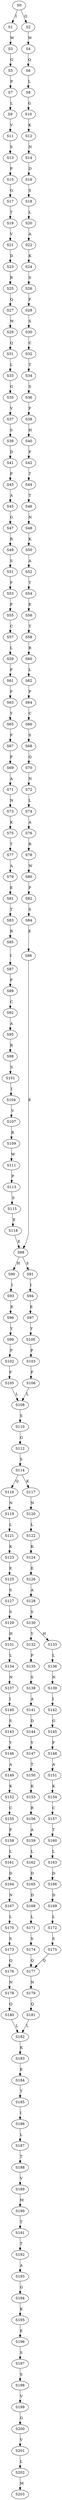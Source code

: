 strict digraph  {
	S0 -> S1 [ label = I ];
	S0 -> S2 [ label = Q ];
	S1 -> S3 [ label = W ];
	S2 -> S4 [ label = W ];
	S3 -> S5 [ label = G ];
	S4 -> S6 [ label = Q ];
	S5 -> S7 [ label = P ];
	S6 -> S8 [ label = L ];
	S7 -> S9 [ label = L ];
	S8 -> S10 [ label = G ];
	S9 -> S11 [ label = V ];
	S10 -> S12 [ label = K ];
	S11 -> S13 [ label = S ];
	S12 -> S14 [ label = N ];
	S13 -> S15 [ label = P ];
	S14 -> S16 [ label = D ];
	S15 -> S17 [ label = G ];
	S16 -> S18 [ label = S ];
	S17 -> S19 [ label = T ];
	S18 -> S20 [ label = L ];
	S19 -> S21 [ label = V ];
	S20 -> S22 [ label = A ];
	S21 -> S23 [ label = D ];
	S22 -> S24 [ label = K ];
	S23 -> S25 [ label = R ];
	S24 -> S26 [ label = S ];
	S25 -> S27 [ label = Q ];
	S26 -> S28 [ label = F ];
	S27 -> S29 [ label = W ];
	S28 -> S30 [ label = S ];
	S29 -> S31 [ label = Q ];
	S30 -> S32 [ label = C ];
	S31 -> S33 [ label = L ];
	S32 -> S34 [ label = T ];
	S33 -> S35 [ label = G ];
	S34 -> S36 [ label = S ];
	S35 -> S37 [ label = V ];
	S36 -> S38 [ label = F ];
	S37 -> S39 [ label = S ];
	S38 -> S40 [ label = H ];
	S39 -> S41 [ label = D ];
	S40 -> S42 [ label = F ];
	S41 -> S43 [ label = P ];
	S42 -> S44 [ label = T ];
	S43 -> S45 [ label = A ];
	S44 -> S46 [ label = T ];
	S45 -> S47 [ label = G ];
	S46 -> S48 [ label = N ];
	S47 -> S49 [ label = R ];
	S48 -> S50 [ label = K ];
	S49 -> S51 [ label = S ];
	S50 -> S52 [ label = A ];
	S51 -> S53 [ label = F ];
	S52 -> S54 [ label = T ];
	S53 -> S55 [ label = P ];
	S54 -> S56 [ label = E ];
	S55 -> S57 [ label = C ];
	S56 -> S58 [ label = T ];
	S57 -> S59 [ label = L ];
	S58 -> S60 [ label = R ];
	S59 -> S61 [ label = P ];
	S60 -> S62 [ label = L ];
	S61 -> S63 [ label = F ];
	S62 -> S64 [ label = P ];
	S63 -> S65 [ label = Y ];
	S64 -> S66 [ label = C ];
	S65 -> S67 [ label = F ];
	S66 -> S68 [ label = S ];
	S67 -> S69 [ label = P ];
	S68 -> S70 [ label = Q ];
	S69 -> S71 [ label = A ];
	S70 -> S72 [ label = N ];
	S71 -> S73 [ label = N ];
	S72 -> S74 [ label = L ];
	S73 -> S75 [ label = K ];
	S74 -> S76 [ label = A ];
	S75 -> S77 [ label = T ];
	S76 -> S78 [ label = R ];
	S77 -> S79 [ label = A ];
	S78 -> S80 [ label = W ];
	S79 -> S81 [ label = E ];
	S80 -> S82 [ label = P ];
	S81 -> S83 [ label = T ];
	S82 -> S84 [ label = S ];
	S83 -> S85 [ label = R ];
	S84 -> S86 [ label = E ];
	S85 -> S87 [ label = I ];
	S86 -> S88 [ label = E ];
	S87 -> S89 [ label = P ];
	S88 -> S90 [ label = H ];
	S88 -> S91 [ label = S ];
	S89 -> S92 [ label = C ];
	S90 -> S93 [ label = I ];
	S91 -> S94 [ label = I ];
	S92 -> S95 [ label = A ];
	S93 -> S96 [ label = E ];
	S94 -> S97 [ label = E ];
	S95 -> S98 [ label = R ];
	S96 -> S99 [ label = Y ];
	S97 -> S100 [ label = Y ];
	S98 -> S101 [ label = S ];
	S99 -> S102 [ label = P ];
	S100 -> S103 [ label = P ];
	S101 -> S104 [ label = I ];
	S102 -> S105 [ label = F ];
	S103 -> S106 [ label = F ];
	S104 -> S107 [ label = V ];
	S105 -> S108 [ label = L ];
	S106 -> S108 [ label = L ];
	S107 -> S109 [ label = R ];
	S108 -> S110 [ label = S ];
	S109 -> S111 [ label = W ];
	S110 -> S112 [ label = G ];
	S111 -> S113 [ label = P ];
	S112 -> S114 [ label = S ];
	S113 -> S115 [ label = S ];
	S114 -> S116 [ label = Q ];
	S114 -> S117 [ label = K ];
	S115 -> S118 [ label = E ];
	S116 -> S119 [ label = N ];
	S117 -> S120 [ label = N ];
	S118 -> S88 [ label = E ];
	S119 -> S121 [ label = L ];
	S120 -> S122 [ label = L ];
	S121 -> S123 [ label = K ];
	S122 -> S124 [ label = K ];
	S123 -> S125 [ label = E ];
	S124 -> S126 [ label = E ];
	S125 -> S127 [ label = S ];
	S126 -> S128 [ label = A ];
	S127 -> S129 [ label = S ];
	S128 -> S130 [ label = S ];
	S129 -> S131 [ label = H ];
	S130 -> S132 [ label = Y ];
	S130 -> S133 [ label = H ];
	S131 -> S134 [ label = L ];
	S132 -> S135 [ label = P ];
	S133 -> S136 [ label = L ];
	S134 -> S137 [ label = N ];
	S135 -> S138 [ label = S ];
	S136 -> S139 [ label = N ];
	S137 -> S140 [ label = I ];
	S138 -> S141 [ label = A ];
	S139 -> S142 [ label = I ];
	S140 -> S143 [ label = S ];
	S141 -> S144 [ label = D ];
	S142 -> S145 [ label = G ];
	S143 -> S146 [ label = Y ];
	S144 -> S147 [ label = Y ];
	S145 -> S148 [ label = F ];
	S146 -> S149 [ label = A ];
	S147 -> S150 [ label = T ];
	S148 -> S151 [ label = A ];
	S149 -> S152 [ label = K ];
	S150 -> S153 [ label = K ];
	S151 -> S154 [ label = K ];
	S152 -> S155 [ label = C ];
	S153 -> S156 [ label = R ];
	S154 -> S157 [ label = C ];
	S155 -> S158 [ label = P ];
	S156 -> S159 [ label = A ];
	S157 -> S160 [ label = T ];
	S158 -> S161 [ label = L ];
	S159 -> S162 [ label = L ];
	S160 -> S163 [ label = L ];
	S161 -> S164 [ label = D ];
	S162 -> S165 [ label = D ];
	S163 -> S166 [ label = D ];
	S164 -> S167 [ label = N ];
	S165 -> S168 [ label = D ];
	S166 -> S169 [ label = D ];
	S167 -> S170 [ label = L ];
	S168 -> S171 [ label = L ];
	S169 -> S172 [ label = L ];
	S170 -> S173 [ label = S ];
	S171 -> S174 [ label = S ];
	S172 -> S175 [ label = S ];
	S173 -> S176 [ label = Q ];
	S174 -> S177 [ label = Q ];
	S175 -> S177 [ label = Q ];
	S176 -> S178 [ label = N ];
	S177 -> S179 [ label = N ];
	S178 -> S180 [ label = Q ];
	S179 -> S181 [ label = Q ];
	S180 -> S182 [ label = L ];
	S181 -> S182 [ label = L ];
	S182 -> S183 [ label = K ];
	S183 -> S184 [ label = E ];
	S184 -> S185 [ label = T ];
	S185 -> S186 [ label = I ];
	S186 -> S187 [ label = L ];
	S187 -> S188 [ label = T ];
	S188 -> S189 [ label = V ];
	S189 -> S190 [ label = M ];
	S190 -> S191 [ label = T ];
	S191 -> S192 [ label = T ];
	S192 -> S193 [ label = A ];
	S193 -> S194 [ label = G ];
	S194 -> S195 [ label = K ];
	S195 -> S196 [ label = E ];
	S196 -> S197 [ label = S ];
	S197 -> S198 [ label = S ];
	S198 -> S199 [ label = V ];
	S199 -> S200 [ label = G ];
	S200 -> S201 [ label = V ];
	S201 -> S202 [ label = L ];
	S202 -> S203 [ label = M ];
}
